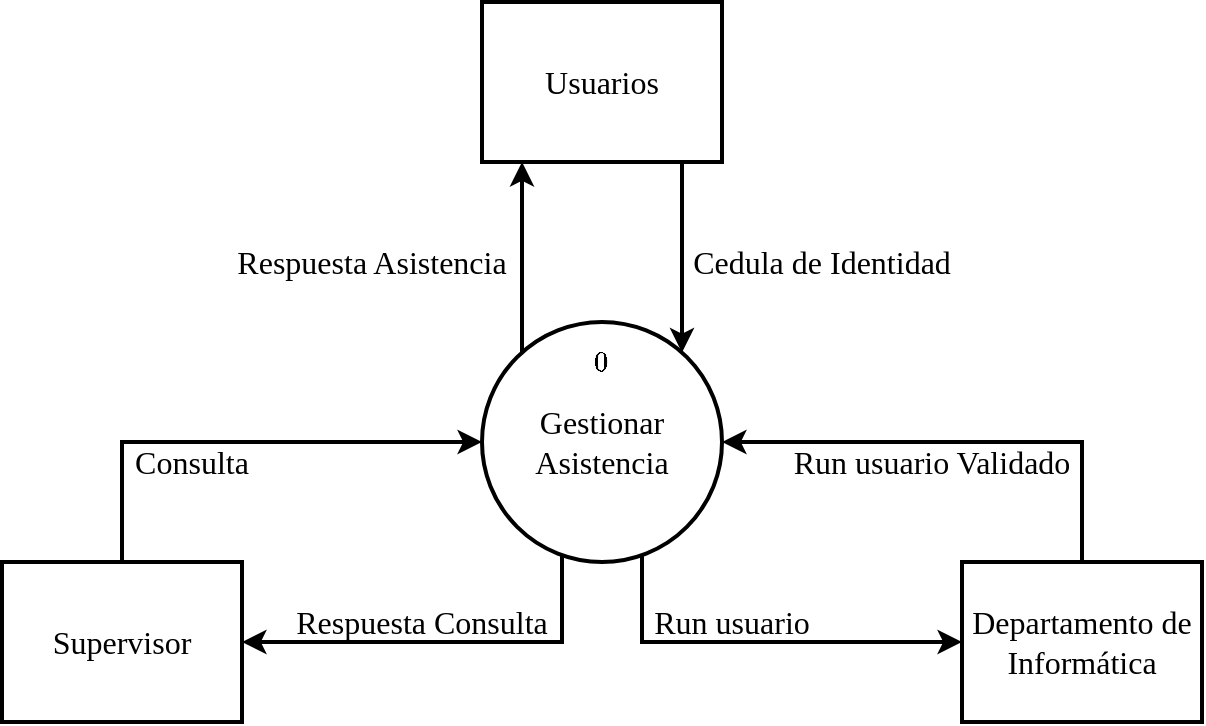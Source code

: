 <mxfile version="24.4.0" type="device" pages="3">
  <diagram name="Contexto" id="sIy8LKttKmx_GRyEmwag">
    <mxGraphModel dx="1674" dy="836" grid="1" gridSize="10" guides="1" tooltips="1" connect="1" arrows="1" fold="1" page="1" pageScale="1" pageWidth="827" pageHeight="1169" math="1" shadow="0">
      <root>
        <mxCell id="0" />
        <mxCell id="1" parent="0" />
        <mxCell id="AuoehURTlBA5fqsMoKeT-5" style="edgeStyle=orthogonalEdgeStyle;rounded=0;orthogonalLoop=1;jettySize=auto;html=1;strokeWidth=2;" parent="1" source="AuoehURTlBA5fqsMoKeT-1" target="AuoehURTlBA5fqsMoKeT-2" edge="1">
          <mxGeometry relative="1" as="geometry">
            <mxPoint x="200" y="160" as="sourcePoint" />
            <mxPoint x="420" y="240" as="targetPoint" />
            <Array as="points">
              <mxPoint x="460" y="210" />
              <mxPoint x="460" y="210" />
            </Array>
          </mxGeometry>
        </mxCell>
        <mxCell id="AuoehURTlBA5fqsMoKeT-1" value="&lt;font style=&quot;font-size: 16px;&quot; face=&quot;Times New Roman&quot;&gt;Usuarios&lt;/font&gt;" style="rounded=0;whiteSpace=wrap;html=1;strokeWidth=2;" parent="1" vertex="1">
          <mxGeometry x="360" y="80" width="120" height="80" as="geometry" />
        </mxCell>
        <mxCell id="AuoehURTlBA5fqsMoKeT-3" style="edgeStyle=orthogonalEdgeStyle;rounded=0;orthogonalLoop=1;jettySize=auto;html=1;strokeWidth=2;" parent="1" source="AuoehURTlBA5fqsMoKeT-2" target="AuoehURTlBA5fqsMoKeT-1" edge="1">
          <mxGeometry relative="1" as="geometry">
            <Array as="points">
              <mxPoint x="380" y="200" />
              <mxPoint x="380" y="200" />
            </Array>
          </mxGeometry>
        </mxCell>
        <mxCell id="AuoehURTlBA5fqsMoKeT-15" style="edgeStyle=orthogonalEdgeStyle;rounded=0;orthogonalLoop=1;jettySize=auto;html=1;strokeWidth=2;" parent="1" source="AuoehURTlBA5fqsMoKeT-2" target="AuoehURTlBA5fqsMoKeT-13" edge="1">
          <mxGeometry relative="1" as="geometry">
            <Array as="points">
              <mxPoint x="440" y="400" />
            </Array>
          </mxGeometry>
        </mxCell>
        <mxCell id="uoG6guh_V2M1LvuRzCiT-2" style="edgeStyle=orthogonalEdgeStyle;rounded=0;orthogonalLoop=1;jettySize=auto;html=1;strokeWidth=2;" parent="1" source="AuoehURTlBA5fqsMoKeT-2" target="uoG6guh_V2M1LvuRzCiT-1" edge="1">
          <mxGeometry relative="1" as="geometry">
            <Array as="points">
              <mxPoint x="400" y="400" />
            </Array>
          </mxGeometry>
        </mxCell>
        <mxCell id="AuoehURTlBA5fqsMoKeT-2" value="&lt;font face=&quot;Times New Roman&quot; style=&quot;font-size: 16px;&quot;&gt;Gestionar&lt;/font&gt;&lt;div style=&quot;font-size: 16px;&quot;&gt;&lt;font face=&quot;iAFrP_3CY-JSzo_7Da7k&quot; style=&quot;font-size: 16px;&quot;&gt;Asistencia&lt;/font&gt;&lt;/div&gt;" style="ellipse;whiteSpace=wrap;html=1;aspect=fixed;strokeWidth=2;" parent="1" vertex="1">
          <mxGeometry x="360" y="240" width="120" height="120" as="geometry" />
        </mxCell>
        <mxCell id="AuoehURTlBA5fqsMoKeT-4" value="&lt;font face=&quot;Times New Roman&quot; style=&quot;font-size: 16px;&quot;&gt;Cedula de Identidad&lt;/font&gt;" style="text;html=1;align=center;verticalAlign=middle;whiteSpace=wrap;rounded=0;" parent="1" vertex="1">
          <mxGeometry x="460" y="200" width="140" height="20" as="geometry" />
        </mxCell>
        <mxCell id="AuoehURTlBA5fqsMoKeT-6" value="&lt;font style=&quot;font-size: 16px;&quot; face=&quot;Times New Roman&quot;&gt;Respuesta Asistencia&lt;/font&gt;" style="text;html=1;align=center;verticalAlign=middle;whiteSpace=wrap;rounded=0;" parent="1" vertex="1">
          <mxGeometry x="230" y="200" width="150" height="20" as="geometry" />
        </mxCell>
        <mxCell id="AuoehURTlBA5fqsMoKeT-9" style="edgeStyle=orthogonalEdgeStyle;rounded=0;orthogonalLoop=1;jettySize=auto;html=1;strokeWidth=2;" parent="1" source="uoG6guh_V2M1LvuRzCiT-1" target="AuoehURTlBA5fqsMoKeT-2" edge="1">
          <mxGeometry relative="1" as="geometry">
            <mxPoint x="650" y="160.026" as="sourcePoint" />
            <mxPoint x="430" y="240" as="targetPoint" />
            <Array as="points">
              <mxPoint x="180" y="300" />
            </Array>
          </mxGeometry>
        </mxCell>
        <mxCell id="AuoehURTlBA5fqsMoKeT-11" value="&lt;font face=&quot;Times New Roman&quot; style=&quot;font-size: 16px;&quot;&gt;Consulta&lt;/font&gt;" style="text;html=1;align=center;verticalAlign=middle;whiteSpace=wrap;rounded=0;" parent="1" vertex="1">
          <mxGeometry x="180" y="300" width="70" height="20" as="geometry" />
        </mxCell>
        <mxCell id="AuoehURTlBA5fqsMoKeT-12" value="&lt;font face=&quot;Times New Roman&quot; style=&quot;font-size: 16px;&quot;&gt;Respuesta Consulta&lt;/font&gt;" style="text;html=1;align=center;verticalAlign=middle;whiteSpace=wrap;rounded=0;" parent="1" vertex="1">
          <mxGeometry x="260" y="380" width="140" height="20" as="geometry" />
        </mxCell>
        <mxCell id="AuoehURTlBA5fqsMoKeT-14" style="edgeStyle=orthogonalEdgeStyle;rounded=0;orthogonalLoop=1;jettySize=auto;html=1;strokeWidth=2;" parent="1" source="AuoehURTlBA5fqsMoKeT-13" target="AuoehURTlBA5fqsMoKeT-2" edge="1">
          <mxGeometry relative="1" as="geometry">
            <Array as="points">
              <mxPoint x="660" y="300" />
            </Array>
          </mxGeometry>
        </mxCell>
        <mxCell id="AuoehURTlBA5fqsMoKeT-13" value="&lt;font style=&quot;font-size: 16px;&quot; face=&quot;Times New Roman&quot;&gt;Departamento de Informática&lt;/font&gt;" style="rounded=0;whiteSpace=wrap;html=1;strokeWidth=2;" parent="1" vertex="1">
          <mxGeometry x="600" y="360" width="120" height="80" as="geometry" />
        </mxCell>
        <mxCell id="AuoehURTlBA5fqsMoKeT-16" value="&lt;font style=&quot;font-size: 16px;&quot; face=&quot;Times New Roman&quot;&gt;Run usuario&lt;/font&gt;" style="text;html=1;align=center;verticalAlign=middle;whiteSpace=wrap;rounded=0;" parent="1" vertex="1">
          <mxGeometry x="440" y="380" width="90" height="20" as="geometry" />
        </mxCell>
        <mxCell id="AuoehURTlBA5fqsMoKeT-17" value="&lt;font style=&quot;font-size: 16px;&quot; face=&quot;Times New Roman&quot;&gt;Run usuario Validado&lt;/font&gt;" style="text;html=1;align=center;verticalAlign=middle;whiteSpace=wrap;rounded=0;" parent="1" vertex="1">
          <mxGeometry x="510" y="300" width="150" height="20" as="geometry" />
        </mxCell>
        <mxCell id="j5npilKYf25pRAcBpy3z-2" value="$$0$$" style="text;html=1;align=center;verticalAlign=middle;whiteSpace=wrap;rounded=0;" parent="1" vertex="1">
          <mxGeometry x="400" y="240" width="40" height="40" as="geometry" />
        </mxCell>
        <mxCell id="uoG6guh_V2M1LvuRzCiT-1" value="&lt;font style=&quot;font-size: 16px;&quot; face=&quot;Times New Roman&quot;&gt;Supervisor&lt;/font&gt;" style="rounded=0;whiteSpace=wrap;html=1;strokeWidth=2;" parent="1" vertex="1">
          <mxGeometry x="120" y="360" width="120" height="80" as="geometry" />
        </mxCell>
      </root>
    </mxGraphModel>
  </diagram>
  <diagram name="Nivel Superior" id="zD2Wp5hnJBraDPh0-qUj">
    <mxGraphModel dx="2501" dy="836" grid="1" gridSize="10" guides="1" tooltips="1" connect="1" arrows="1" fold="1" page="1" pageScale="1" pageWidth="827" pageHeight="1169" math="1" shadow="0">
      <root>
        <mxCell id="dl26kzZSvr00Irmyzgve-0" />
        <mxCell id="dl26kzZSvr00Irmyzgve-1" parent="dl26kzZSvr00Irmyzgve-0" />
        <mxCell id="dl26kzZSvr00Irmyzgve-2" style="edgeStyle=orthogonalEdgeStyle;rounded=0;orthogonalLoop=1;jettySize=auto;html=1;strokeWidth=2;" parent="dl26kzZSvr00Irmyzgve-1" target="4_O2zRqgGgYrTFxgpnxs-1" edge="1">
          <mxGeometry relative="1" as="geometry">
            <mxPoint x="160" y="80" as="sourcePoint" />
            <mxPoint x="360" y="163.431" as="targetPoint" />
            <Array as="points">
              <mxPoint x="320" y="80" />
            </Array>
          </mxGeometry>
        </mxCell>
        <mxCell id="dl26kzZSvr00Irmyzgve-3" value="&lt;font style=&quot;font-size: 16px;&quot; face=&quot;Times New Roman&quot;&gt;Usuarios&lt;/font&gt;" style="rounded=0;whiteSpace=wrap;html=1;strokeWidth=2;" parent="dl26kzZSvr00Irmyzgve-1" vertex="1">
          <mxGeometry x="40" y="40" width="120" height="80" as="geometry" />
        </mxCell>
        <mxCell id="dl26kzZSvr00Irmyzgve-4" style="edgeStyle=orthogonalEdgeStyle;rounded=0;orthogonalLoop=1;jettySize=auto;html=1;strokeWidth=2;" parent="dl26kzZSvr00Irmyzgve-1" source="q9DtBW4Vgy0FzqUd6_S9-17" target="dl26kzZSvr00Irmyzgve-3" edge="1">
          <mxGeometry relative="1" as="geometry">
            <mxPoint x="280" y="810" as="sourcePoint" />
            <Array as="points">
              <mxPoint x="-220" y="80" />
            </Array>
          </mxGeometry>
        </mxCell>
        <mxCell id="dl26kzZSvr00Irmyzgve-5" style="edgeStyle=orthogonalEdgeStyle;rounded=0;orthogonalLoop=1;jettySize=auto;html=1;strokeWidth=2;" parent="dl26kzZSvr00Irmyzgve-1" source="q9DtBW4Vgy0FzqUd6_S9-26" target="dl26kzZSvr00Irmyzgve-11" edge="1">
          <mxGeometry relative="1" as="geometry">
            <mxPoint x="-270" y="820" as="sourcePoint" />
            <Array as="points">
              <mxPoint x="-40" y="750" />
              <mxPoint x="-40" y="750" />
            </Array>
          </mxGeometry>
        </mxCell>
        <mxCell id="dl26kzZSvr00Irmyzgve-8" value="&lt;font face=&quot;Times New Roman&quot; style=&quot;font-size: 16px;&quot;&gt;Cedula de Identidad&lt;/font&gt;" style="text;html=1;align=center;verticalAlign=middle;whiteSpace=wrap;rounded=0;" parent="dl26kzZSvr00Irmyzgve-1" vertex="1">
          <mxGeometry x="230" y="80" width="90" height="40" as="geometry" />
        </mxCell>
        <mxCell id="dl26kzZSvr00Irmyzgve-9" value="&lt;font style=&quot;font-size: 16px;&quot; face=&quot;Times New Roman&quot;&gt;Respuesta Asistencia&lt;/font&gt;" style="text;html=1;align=center;verticalAlign=middle;whiteSpace=wrap;rounded=0;" parent="dl26kzZSvr00Irmyzgve-1" vertex="1">
          <mxGeometry x="-220" y="80" width="150" height="20" as="geometry" />
        </mxCell>
        <mxCell id="4_O2zRqgGgYrTFxgpnxs-21" style="edgeStyle=orthogonalEdgeStyle;rounded=0;orthogonalLoop=1;jettySize=auto;html=1;strokeWidth=2;" parent="dl26kzZSvr00Irmyzgve-1" source="dl26kzZSvr00Irmyzgve-11" target="q9DtBW4Vgy0FzqUd6_S9-26" edge="1">
          <mxGeometry relative="1" as="geometry">
            <mxPoint x="-280" y="680" as="targetPoint" />
            <Array as="points">
              <mxPoint x="-80" y="820" />
              <mxPoint x="-80" y="820" />
            </Array>
          </mxGeometry>
        </mxCell>
        <mxCell id="dl26kzZSvr00Irmyzgve-11" value="&lt;font style=&quot;font-size: 16px;&quot; face=&quot;Times New Roman&quot;&gt;Supervisor&lt;/font&gt;" style="rounded=0;whiteSpace=wrap;html=1;strokeWidth=2;" parent="dl26kzZSvr00Irmyzgve-1" vertex="1">
          <mxGeometry x="-120" y="880" width="120" height="80" as="geometry" />
        </mxCell>
        <mxCell id="dl26kzZSvr00Irmyzgve-12" value="&lt;font face=&quot;Times New Roman&quot; style=&quot;font-size: 16px;&quot;&gt;Consulta&lt;/font&gt;" style="text;html=1;align=center;verticalAlign=middle;whiteSpace=wrap;rounded=0;" parent="dl26kzZSvr00Irmyzgve-1" vertex="1">
          <mxGeometry x="-150" y="780" width="70" height="20" as="geometry" />
        </mxCell>
        <mxCell id="dl26kzZSvr00Irmyzgve-13" value="&lt;font face=&quot;Times New Roman&quot; style=&quot;font-size: 16px;&quot;&gt;Respuesta Consulta&lt;/font&gt;" style="text;html=1;align=center;verticalAlign=middle;whiteSpace=wrap;rounded=0;" parent="dl26kzZSvr00Irmyzgve-1" vertex="1">
          <mxGeometry x="-40" y="780" width="140" height="20" as="geometry" />
        </mxCell>
        <mxCell id="dl26kzZSvr00Irmyzgve-17" value="&lt;font style=&quot;font-size: 16px;&quot; face=&quot;Times New Roman&quot;&gt;Run usuario Validado&lt;/font&gt;" style="text;html=1;align=center;verticalAlign=middle;whiteSpace=wrap;rounded=0;" parent="dl26kzZSvr00Irmyzgve-1" vertex="1">
          <mxGeometry x="340" y="790" width="160" height="20" as="geometry" />
        </mxCell>
        <mxCell id="4_O2zRqgGgYrTFxgpnxs-7" style="edgeStyle=orthogonalEdgeStyle;rounded=0;orthogonalLoop=1;jettySize=auto;html=1;strokeWidth=2;" parent="dl26kzZSvr00Irmyzgve-1" source="4_O2zRqgGgYrTFxgpnxs-1" target="4_O2zRqgGgYrTFxgpnxs-5" edge="1">
          <mxGeometry relative="1" as="geometry">
            <Array as="points">
              <mxPoint x="320" y="380" />
            </Array>
          </mxGeometry>
        </mxCell>
        <mxCell id="4_O2zRqgGgYrTFxgpnxs-1" value="&lt;font face=&quot;Times New Roman&quot;&gt;&lt;span style=&quot;font-size: 16px;&quot;&gt;Escanear QR Cedula&lt;/span&gt;&lt;/font&gt;" style="ellipse;whiteSpace=wrap;html=1;aspect=fixed;strokeWidth=2;" parent="dl26kzZSvr00Irmyzgve-1" vertex="1">
          <mxGeometry x="260" y="160" width="120" height="120" as="geometry" />
        </mxCell>
        <mxCell id="4_O2zRqgGgYrTFxgpnxs-2" value="$$1$$" style="text;html=1;align=center;verticalAlign=middle;whiteSpace=wrap;rounded=0;" parent="dl26kzZSvr00Irmyzgve-1" vertex="1">
          <mxGeometry x="300" y="160" width="40" height="40" as="geometry" />
        </mxCell>
        <mxCell id="4_O2zRqgGgYrTFxgpnxs-20" style="edgeStyle=orthogonalEdgeStyle;rounded=0;orthogonalLoop=1;jettySize=auto;html=1;strokeWidth=2;" parent="dl26kzZSvr00Irmyzgve-1" source="4_O2zRqgGgYrTFxgpnxs-5" target="4_O2zRqgGgYrTFxgpnxs-18" edge="1">
          <mxGeometry relative="1" as="geometry" />
        </mxCell>
        <mxCell id="4_O2zRqgGgYrTFxgpnxs-5" value="&lt;font face=&quot;Times New Roman&quot;&gt;&lt;span style=&quot;font-size: 16px;&quot;&gt;Obtener&lt;/span&gt;&lt;/font&gt;&lt;div&gt;&lt;font face=&quot;Times New Roman&quot;&gt;&lt;span style=&quot;font-size: 16px;&quot;&gt;RUN&lt;/span&gt;&lt;/font&gt;&lt;/div&gt;" style="ellipse;whiteSpace=wrap;html=1;aspect=fixed;strokeWidth=2;" parent="dl26kzZSvr00Irmyzgve-1" vertex="1">
          <mxGeometry x="260" y="400" width="120" height="120" as="geometry" />
        </mxCell>
        <mxCell id="4_O2zRqgGgYrTFxgpnxs-6" value="$$2$$" style="text;html=1;align=center;verticalAlign=middle;whiteSpace=wrap;rounded=0;" parent="dl26kzZSvr00Irmyzgve-1" vertex="1">
          <mxGeometry x="300" y="400" width="40" height="40" as="geometry" />
        </mxCell>
        <mxCell id="4_O2zRqgGgYrTFxgpnxs-8" value="&lt;font face=&quot;Times New Roman&quot;&gt;&lt;span style=&quot;font-size: 16px;&quot;&gt;URL&lt;/span&gt;&lt;/font&gt;" style="text;html=1;align=center;verticalAlign=middle;whiteSpace=wrap;rounded=0;" parent="dl26kzZSvr00Irmyzgve-1" vertex="1">
          <mxGeometry x="320" y="330" width="50" height="20" as="geometry" />
        </mxCell>
        <mxCell id="q9DtBW4Vgy0FzqUd6_S9-1" style="edgeStyle=orthogonalEdgeStyle;rounded=0;orthogonalLoop=1;jettySize=auto;html=1;strokeWidth=2;" parent="dl26kzZSvr00Irmyzgve-1" source="4_O2zRqgGgYrTFxgpnxs-18" target="q9DtBW4Vgy0FzqUd6_S9-0" edge="1">
          <mxGeometry relative="1" as="geometry">
            <mxPoint x="900" y="610" as="targetPoint" />
            <mxPoint x="1133.431" y="600" as="sourcePoint" />
            <Array as="points">
              <mxPoint x="300" y="800" />
              <mxPoint x="300" y="800" />
            </Array>
          </mxGeometry>
        </mxCell>
        <mxCell id="q9DtBW4Vgy0FzqUd6_S9-25" style="edgeStyle=orthogonalEdgeStyle;rounded=0;orthogonalLoop=1;jettySize=auto;html=1;strokeWidth=2;" parent="dl26kzZSvr00Irmyzgve-1" source="4_O2zRqgGgYrTFxgpnxs-18" target="q9DtBW4Vgy0FzqUd6_S9-4" edge="1">
          <mxGeometry relative="1" as="geometry">
            <Array as="points">
              <mxPoint x="140" y="660" />
            </Array>
          </mxGeometry>
        </mxCell>
        <mxCell id="4_O2zRqgGgYrTFxgpnxs-18" value="&lt;font face=&quot;Times New Roman&quot;&gt;&lt;span style=&quot;font-size: 16px;&quot;&gt;Solicitar Credenciales Via API UBB&lt;/span&gt;&lt;/font&gt;" style="ellipse;whiteSpace=wrap;html=1;aspect=fixed;strokeWidth=2;" parent="dl26kzZSvr00Irmyzgve-1" vertex="1">
          <mxGeometry x="260" y="600" width="120" height="120" as="geometry" />
        </mxCell>
        <mxCell id="4_O2zRqgGgYrTFxgpnxs-19" value="$$3$$" style="text;html=1;align=center;verticalAlign=middle;whiteSpace=wrap;rounded=0;" parent="dl26kzZSvr00Irmyzgve-1" vertex="1">
          <mxGeometry x="300" y="600" width="40" height="40" as="geometry" />
        </mxCell>
        <mxCell id="4_O2zRqgGgYrTFxgpnxs-22" value="&lt;font face=&quot;Times New Roman&quot;&gt;&lt;span style=&quot;font-size: 16px;&quot;&gt;Run obtenido&lt;/span&gt;&lt;/font&gt;" style="text;html=1;align=center;verticalAlign=middle;whiteSpace=wrap;rounded=0;" parent="dl26kzZSvr00Irmyzgve-1" vertex="1">
          <mxGeometry x="320" y="545" width="100" height="20" as="geometry" />
        </mxCell>
        <mxCell id="q9DtBW4Vgy0FzqUd6_S9-3" style="edgeStyle=orthogonalEdgeStyle;rounded=0;orthogonalLoop=1;jettySize=auto;html=1;strokeWidth=2;" parent="dl26kzZSvr00Irmyzgve-1" source="q9DtBW4Vgy0FzqUd6_S9-0" target="4_O2zRqgGgYrTFxgpnxs-18" edge="1">
          <mxGeometry relative="1" as="geometry">
            <mxPoint x="1133.431" y="640" as="targetPoint" />
            <Array as="points">
              <mxPoint x="340" y="800" />
              <mxPoint x="340" y="800" />
            </Array>
          </mxGeometry>
        </mxCell>
        <mxCell id="q9DtBW4Vgy0FzqUd6_S9-0" value="&lt;font style=&quot;font-size: 16px;&quot; face=&quot;Times New Roman&quot;&gt;Departamento de Informática&lt;/font&gt;" style="rounded=0;whiteSpace=wrap;html=1;strokeWidth=2;" parent="dl26kzZSvr00Irmyzgve-1" vertex="1">
          <mxGeometry x="260" y="880" width="120" height="80" as="geometry" />
        </mxCell>
        <mxCell id="q9DtBW4Vgy0FzqUd6_S9-2" value="&lt;font face=&quot;Times New Roman&quot;&gt;&lt;span style=&quot;font-size: 16px;&quot;&gt;Run usuario&lt;/span&gt;&lt;/font&gt;" style="text;html=1;align=center;verticalAlign=middle;whiteSpace=wrap;rounded=0;" parent="dl26kzZSvr00Irmyzgve-1" vertex="1">
          <mxGeometry x="200" y="790" width="100" height="20" as="geometry" />
        </mxCell>
        <mxCell id="q9DtBW4Vgy0FzqUd6_S9-11" style="edgeStyle=orthogonalEdgeStyle;rounded=0;orthogonalLoop=1;jettySize=auto;html=1;endArrow=none;endFill=0;startArrow=classic;startFill=1;endSize=7;strokeWidth=2;" parent="dl26kzZSvr00Irmyzgve-1" source="q9DtBW4Vgy0FzqUd6_S9-4" target="q9DtBW4Vgy0FzqUd6_S9-9" edge="1">
          <mxGeometry relative="1" as="geometry">
            <mxPoint x="100" y="390" as="targetPoint" />
            <Array as="points">
              <mxPoint x="100" y="420" />
            </Array>
          </mxGeometry>
        </mxCell>
        <mxCell id="q9DtBW4Vgy0FzqUd6_S9-19" style="edgeStyle=orthogonalEdgeStyle;rounded=0;orthogonalLoop=1;jettySize=auto;html=1;strokeWidth=2;" parent="dl26kzZSvr00Irmyzgve-1" source="q9DtBW4Vgy0FzqUd6_S9-4" target="q9DtBW4Vgy0FzqUd6_S9-17" edge="1">
          <mxGeometry relative="1" as="geometry" />
        </mxCell>
        <mxCell id="q9DtBW4Vgy0FzqUd6_S9-4" value="&lt;font face=&quot;Times New Roman&quot;&gt;&lt;span style=&quot;font-size: 16px;&quot;&gt;Validar Asistencia&lt;/span&gt;&lt;/font&gt;" style="ellipse;whiteSpace=wrap;html=1;aspect=fixed;strokeWidth=2;" parent="dl26kzZSvr00Irmyzgve-1" vertex="1">
          <mxGeometry x="60" y="160" width="120" height="120" as="geometry" />
        </mxCell>
        <mxCell id="q9DtBW4Vgy0FzqUd6_S9-5" value="$$4$$" style="text;html=1;align=center;verticalAlign=middle;whiteSpace=wrap;rounded=0;" parent="dl26kzZSvr00Irmyzgve-1" vertex="1">
          <mxGeometry x="100" y="160" width="40" height="40" as="geometry" />
        </mxCell>
        <mxCell id="q9DtBW4Vgy0FzqUd6_S9-8" value="&lt;font face=&quot;Times New Roman&quot;&gt;&lt;span style=&quot;font-size: 16px;&quot;&gt;Credenciales validadas&lt;/span&gt;&lt;/font&gt;" style="text;html=1;align=center;verticalAlign=middle;whiteSpace=wrap;rounded=0;" parent="dl26kzZSvr00Irmyzgve-1" vertex="1">
          <mxGeometry x="140" y="620" width="100" height="40" as="geometry" />
        </mxCell>
        <mxCell id="q9DtBW4Vgy0FzqUd6_S9-29" style="edgeStyle=orthogonalEdgeStyle;rounded=0;orthogonalLoop=1;jettySize=auto;html=1;strokeWidth=2;" parent="dl26kzZSvr00Irmyzgve-1" source="q9DtBW4Vgy0FzqUd6_S9-9" target="q9DtBW4Vgy0FzqUd6_S9-26" edge="1">
          <mxGeometry relative="1" as="geometry">
            <Array as="points">
              <mxPoint x="-60" y="510" />
              <mxPoint x="-60" y="510" />
            </Array>
          </mxGeometry>
        </mxCell>
        <mxCell id="q9DtBW4Vgy0FzqUd6_S9-9" value="Asistencias" style="rounded=0;whiteSpace=wrap;html=1;strokeWidth=2;" parent="dl26kzZSvr00Irmyzgve-1" vertex="1">
          <mxGeometry x="-100" y="400" width="120" height="40" as="geometry" />
        </mxCell>
        <mxCell id="q9DtBW4Vgy0FzqUd6_S9-10" value="" style="rounded=0;whiteSpace=wrap;html=1;strokeWidth=2;" parent="dl26kzZSvr00Irmyzgve-1" vertex="1">
          <mxGeometry x="-140" y="400" width="40" height="40" as="geometry" />
        </mxCell>
        <mxCell id="q9DtBW4Vgy0FzqUd6_S9-12" value="&lt;font face=&quot;Times New Roman&quot;&gt;&lt;span style=&quot;font-size: 16px;&quot;&gt;Asistencia_Anterior&lt;/span&gt;&lt;/font&gt;" style="text;html=1;align=center;verticalAlign=middle;whiteSpace=wrap;rounded=0;" parent="dl26kzZSvr00Irmyzgve-1" vertex="1">
          <mxGeometry x="-40" y="330" width="140" height="20" as="geometry" />
        </mxCell>
        <mxCell id="q9DtBW4Vgy0FzqUd6_S9-20" style="edgeStyle=orthogonalEdgeStyle;rounded=0;orthogonalLoop=1;jettySize=auto;html=1;entryX=0;entryY=0.5;entryDx=0;entryDy=0;strokeWidth=2;" parent="dl26kzZSvr00Irmyzgve-1" source="q9DtBW4Vgy0FzqUd6_S9-17" target="q9DtBW4Vgy0FzqUd6_S9-10" edge="1">
          <mxGeometry relative="1" as="geometry">
            <Array as="points">
              <mxPoint x="-220" y="420" />
            </Array>
          </mxGeometry>
        </mxCell>
        <mxCell id="q9DtBW4Vgy0FzqUd6_S9-17" value="&lt;font face=&quot;Times New Roman&quot;&gt;&lt;span style=&quot;font-size: 16px;&quot;&gt;Registrar asistencia&lt;/span&gt;&lt;/font&gt;" style="ellipse;whiteSpace=wrap;html=1;aspect=fixed;strokeWidth=2;" parent="dl26kzZSvr00Irmyzgve-1" vertex="1">
          <mxGeometry x="-280" y="160" width="120" height="120" as="geometry" />
        </mxCell>
        <mxCell id="q9DtBW4Vgy0FzqUd6_S9-18" value="$$5$$" style="text;html=1;align=center;verticalAlign=middle;whiteSpace=wrap;rounded=0;" parent="dl26kzZSvr00Irmyzgve-1" vertex="1">
          <mxGeometry x="-240" y="160" width="40" height="40" as="geometry" />
        </mxCell>
        <mxCell id="q9DtBW4Vgy0FzqUd6_S9-21" value="&lt;font face=&quot;Times New Roman&quot;&gt;&lt;span style=&quot;font-size: 16px;&quot;&gt;Asistencia Validada&lt;/span&gt;&lt;/font&gt;" style="text;html=1;align=center;verticalAlign=middle;whiteSpace=wrap;rounded=0;" parent="dl26kzZSvr00Irmyzgve-1" vertex="1">
          <mxGeometry x="-120" y="200" width="140" height="20" as="geometry" />
        </mxCell>
        <mxCell id="q9DtBW4Vgy0FzqUd6_S9-22" value="&lt;font face=&quot;Times New Roman&quot;&gt;&lt;span style=&quot;font-size: 16px;&quot;&gt;Asistencia&lt;/span&gt;&lt;/font&gt;" style="text;html=1;align=center;verticalAlign=middle;whiteSpace=wrap;rounded=0;" parent="dl26kzZSvr00Irmyzgve-1" vertex="1">
          <mxGeometry x="-220" y="330" width="80" height="20" as="geometry" />
        </mxCell>
        <mxCell id="q9DtBW4Vgy0FzqUd6_S9-26" value="&lt;font face=&quot;Times New Roman&quot;&gt;&lt;span style=&quot;font-size: 16px;&quot;&gt;Gestionar Consulta&lt;/span&gt;&lt;/font&gt;" style="ellipse;whiteSpace=wrap;html=1;aspect=fixed;strokeWidth=2;" parent="dl26kzZSvr00Irmyzgve-1" vertex="1">
          <mxGeometry x="-120" y="570" width="120" height="120" as="geometry" />
        </mxCell>
        <mxCell id="q9DtBW4Vgy0FzqUd6_S9-27" value="$$6$$" style="text;html=1;align=center;verticalAlign=middle;whiteSpace=wrap;rounded=0;" parent="dl26kzZSvr00Irmyzgve-1" vertex="1">
          <mxGeometry x="-80" y="570" width="40" height="40" as="geometry" />
        </mxCell>
        <mxCell id="q9DtBW4Vgy0FzqUd6_S9-30" value="&lt;font face=&quot;Times New Roman&quot;&gt;&lt;span style=&quot;font-size: 16px;&quot;&gt;Datos_Asistencia&lt;/span&gt;&lt;/font&gt;" style="text;html=1;align=center;verticalAlign=middle;whiteSpace=wrap;rounded=0;" parent="dl26kzZSvr00Irmyzgve-1" vertex="1">
          <mxGeometry x="-60" y="490" width="120" height="20" as="geometry" />
        </mxCell>
      </root>
    </mxGraphModel>
  </diagram>
  <diagram id="g_MWxfCVbip7ghj7VL3l" name="Procedo Administrativo">
    <mxGraphModel dx="5271" dy="2562" grid="1" gridSize="10" guides="1" tooltips="1" connect="1" arrows="1" fold="1" page="1" pageScale="1" pageWidth="827" pageHeight="1169" math="1" shadow="0">
      <root>
        <mxCell id="0" />
        <mxCell id="1" parent="0" />
        <mxCell id="S6ReUexwJP0iFPHUHtu_-1" value="&lt;font style=&quot;font-size: 20px;&quot; face=&quot;Times New Roman&quot;&gt;Registro Asistencia Usuario&lt;/font&gt;" style="swimlane;html=1;childLayout=stackLayout;resizeParent=1;resizeParentMax=0;startSize=50;whiteSpace=wrap;strokeWidth=2;" parent="1" vertex="1">
          <mxGeometry x="-2400" y="-1080" width="1320" height="1170" as="geometry" />
        </mxCell>
        <mxCell id="S6ReUexwJP0iFPHUHtu_-2" value="&lt;font style=&quot;font-size: 20px;&quot; face=&quot;Times New Roman&quot;&gt;Usuario&lt;/font&gt;" style="swimlane;startSize=30;whiteSpace=wrap;html=1;strokeWidth=2;" parent="S6ReUexwJP0iFPHUHtu_-1" vertex="1">
          <mxGeometry y="50" width="200" height="1120" as="geometry" />
        </mxCell>
        <mxCell id="S6ReUexwJP0iFPHUHtu_-3" value="&lt;font style=&quot;font-size: 20px;&quot; face=&quot;Times New Roman&quot;&gt;INICIO&lt;/font&gt;" style="strokeWidth=2;html=1;shape=mxgraph.flowchart.terminator;whiteSpace=wrap;" parent="S6ReUexwJP0iFPHUHtu_-2" vertex="1">
          <mxGeometry x="52.25" y="50" width="95" height="40" as="geometry" />
        </mxCell>
        <mxCell id="S6ReUexwJP0iFPHUHtu_-4" value="&lt;font face=&quot;Times New Roman&quot; style=&quot;font-size: 20px;&quot;&gt;1.- Escaneo QR Cédula Identidad&lt;/font&gt;" style="points=[[0.25,0,0],[0.5,0,0],[0.75,0,0],[1,0.25,0],[1,0.5,0],[1,0.75,0],[0.75,1,0],[0.5,1,0],[0.25,1,0],[0,0.75,0],[0,0.5,0],[0,0.25,0]];shape=mxgraph.bpmn.task;whiteSpace=wrap;rectStyle=rounded;size=10;html=1;container=1;expand=0;collapsible=0;taskMarker=abstract;fontStyle=0;strokeWidth=2;" parent="S6ReUexwJP0iFPHUHtu_-2" vertex="1">
          <mxGeometry x="19.75" y="150" width="160.5" height="80" as="geometry" />
        </mxCell>
        <mxCell id="S6ReUexwJP0iFPHUHtu_-5" style="edgeStyle=orthogonalEdgeStyle;rounded=0;orthogonalLoop=1;jettySize=auto;html=1;entryX=0.5;entryY=0;entryDx=0;entryDy=0;entryPerimeter=0;endArrow=classic;endFill=1;strokeWidth=2;" parent="S6ReUexwJP0iFPHUHtu_-2" source="S6ReUexwJP0iFPHUHtu_-3" target="S6ReUexwJP0iFPHUHtu_-4" edge="1">
          <mxGeometry relative="1" as="geometry" />
        </mxCell>
        <mxCell id="S6ReUexwJP0iFPHUHtu_-6" value="&lt;font face=&quot;Times New Roman&quot; style=&quot;font-size: 20px;&quot;&gt;Sistema&lt;/font&gt;" style="swimlane;html=1;startSize=30;strokeWidth=2;" parent="S6ReUexwJP0iFPHUHtu_-1" vertex="1">
          <mxGeometry x="200" y="50" width="280" height="1120" as="geometry" />
        </mxCell>
        <mxCell id="S6ReUexwJP0iFPHUHtu_-7" value="&lt;font face=&quot;Times New Roman&quot; style=&quot;font-size: 20px;&quot;&gt;2.- Recepción credenciales Usuario&lt;/font&gt;" style="points=[[0.25,0,0],[0.5,0,0],[0.75,0,0],[1,0.25,0],[1,0.5,0],[1,0.75,0],[0.75,1,0],[0.5,1,0],[0.25,1,0],[0,0.75,0],[0,0.5,0],[0,0.25,0]];shape=mxgraph.bpmn.task;whiteSpace=wrap;rectStyle=rounded;size=10;html=1;container=1;expand=0;collapsible=0;taskMarker=abstract;strokeWidth=2;" parent="S6ReUexwJP0iFPHUHtu_-6" vertex="1">
          <mxGeometry x="40" y="150" width="200" height="80" as="geometry" />
        </mxCell>
        <mxCell id="S6ReUexwJP0iFPHUHtu_-8" value="&lt;font face=&quot;Times New Roman&quot; style=&quot;font-size: 20px;&quot;&gt;3.- Extracción RUN Usuario&lt;/font&gt;" style="points=[[0.25,0,0],[0.5,0,0],[0.75,0,0],[1,0.25,0],[1,0.5,0],[1,0.75,0],[0.75,1,0],[0.5,1,0],[0.25,1,0],[0,0.75,0],[0,0.5,0],[0,0.25,0]];shape=mxgraph.bpmn.task;whiteSpace=wrap;rectStyle=rounded;size=10;html=1;container=1;expand=0;collapsible=0;taskMarker=abstract;strokeWidth=2;" parent="S6ReUexwJP0iFPHUHtu_-6" vertex="1">
          <mxGeometry x="40" y="310" width="200" height="80" as="geometry" />
        </mxCell>
        <mxCell id="S6ReUexwJP0iFPHUHtu_-9" style="edgeStyle=orthogonalEdgeStyle;rounded=0;orthogonalLoop=1;jettySize=auto;html=1;entryX=0.5;entryY=0;entryDx=0;entryDy=0;entryPerimeter=0;endArrow=classic;endFill=1;strokeWidth=2;" parent="S6ReUexwJP0iFPHUHtu_-6" source="S6ReUexwJP0iFPHUHtu_-7" target="S6ReUexwJP0iFPHUHtu_-8" edge="1">
          <mxGeometry relative="1" as="geometry" />
        </mxCell>
        <mxCell id="S6ReUexwJP0iFPHUHtu_-10" value="" style="strokeWidth=2;html=1;shape=mxgraph.flowchart.extract_or_measurement;whiteSpace=wrap;" parent="S6ReUexwJP0iFPHUHtu_-6" vertex="1">
          <mxGeometry x="190" y="240" width="30" height="30" as="geometry" />
        </mxCell>
        <mxCell id="S6ReUexwJP0iFPHUHtu_-11" style="edgeStyle=orthogonalEdgeStyle;rounded=0;orthogonalLoop=1;jettySize=auto;html=1;entryX=0.828;entryY=-0.001;entryDx=0;entryDy=0;entryPerimeter=0;strokeWidth=2;" parent="S6ReUexwJP0iFPHUHtu_-6" source="S6ReUexwJP0iFPHUHtu_-10" target="S6ReUexwJP0iFPHUHtu_-8" edge="1">
          <mxGeometry relative="1" as="geometry" />
        </mxCell>
        <mxCell id="S6ReUexwJP0iFPHUHtu_-12" value="&lt;font face=&quot;Times New Roman&quot; style=&quot;font-size: 20px;&quot;&gt;6.- Registro Asistencia&lt;/font&gt;" style="points=[[0.25,0,0],[0.5,0,0],[0.75,0,0],[1,0.25,0],[1,0.5,0],[1,0.75,0],[0.75,1,0],[0.5,1,0],[0.25,1,0],[0,0.75,0],[0,0.5,0],[0,0.25,0]];shape=mxgraph.bpmn.task;whiteSpace=wrap;rectStyle=rounded;size=10;html=1;container=1;expand=0;collapsible=0;taskMarker=abstract;strokeWidth=2;" parent="S6ReUexwJP0iFPHUHtu_-6" vertex="1">
          <mxGeometry x="40" y="470" width="200" height="80" as="geometry" />
        </mxCell>
        <mxCell id="S6ReUexwJP0iFPHUHtu_-13" value="&lt;font face=&quot;Times New Roman&quot; style=&quot;font-size: 20px;&quot;&gt;Ingreso Anterior&lt;/font&gt;" style="rhombus;whiteSpace=wrap;html=1;strokeWidth=2;" parent="S6ReUexwJP0iFPHUHtu_-6" vertex="1">
          <mxGeometry x="80" y="590" width="120" height="122" as="geometry" />
        </mxCell>
        <mxCell id="S6ReUexwJP0iFPHUHtu_-14" value="&lt;font style=&quot;font-size: 20px;&quot; face=&quot;Times New Roman&quot;&gt;7.- Ingreso Entrada&lt;/font&gt;" style="points=[[0.25,0,0],[0.5,0,0],[0.75,0,0],[1,0.25,0],[1,0.5,0],[1,0.75,0],[0.75,1,0],[0.5,1,0],[0.25,1,0],[0,0.75,0],[0,0.5,0],[0,0.25,0]];shape=mxgraph.bpmn.task;whiteSpace=wrap;rectStyle=rounded;size=10;html=1;container=1;expand=0;collapsible=0;taskMarker=abstract;strokeWidth=2;" parent="S6ReUexwJP0iFPHUHtu_-6" vertex="1">
          <mxGeometry x="150" y="768" width="120" height="80" as="geometry" />
        </mxCell>
        <mxCell id="S6ReUexwJP0iFPHUHtu_-15" style="edgeStyle=orthogonalEdgeStyle;rounded=0;orthogonalLoop=1;jettySize=auto;html=1;endArrow=classic;endFill=1;strokeWidth=2;" parent="S6ReUexwJP0iFPHUHtu_-6" source="S6ReUexwJP0iFPHUHtu_-13" target="S6ReUexwJP0iFPHUHtu_-14" edge="1">
          <mxGeometry relative="1" as="geometry">
            <Array as="points">
              <mxPoint x="220" y="650" />
            </Array>
          </mxGeometry>
        </mxCell>
        <mxCell id="S6ReUexwJP0iFPHUHtu_-17" value="&lt;font style=&quot;font-size: 20px;&quot; face=&quot;Times New Roman&quot;&gt;NO&lt;/font&gt;" style="text;html=1;align=center;verticalAlign=middle;resizable=0;points=[];autosize=1;strokeColor=none;fillColor=none;strokeWidth=2;" parent="S6ReUexwJP0iFPHUHtu_-6" vertex="1">
          <mxGeometry x="200" y="610" width="50" height="40" as="geometry" />
        </mxCell>
        <mxCell id="S6ReUexwJP0iFPHUHtu_-18" style="edgeStyle=orthogonalEdgeStyle;rounded=0;orthogonalLoop=1;jettySize=auto;html=1;endArrow=classic;endFill=1;strokeWidth=2;" parent="S6ReUexwJP0iFPHUHtu_-6" source="S6ReUexwJP0iFPHUHtu_-14" target="S6ReUexwJP0iFPHUHtu_-16" edge="1">
          <mxGeometry relative="1" as="geometry">
            <Array as="points">
              <mxPoint x="220" y="910" />
              <mxPoint x="150" y="910" />
            </Array>
          </mxGeometry>
        </mxCell>
        <mxCell id="S6ReUexwJP0iFPHUHtu_-19" style="edgeStyle=orthogonalEdgeStyle;rounded=0;orthogonalLoop=1;jettySize=auto;html=1;entryX=0.5;entryY=1;entryDx=0;entryDy=0;entryPerimeter=0;endArrow=none;endFill=0;strokeWidth=2;startArrow=classic;startFill=1;" parent="S6ReUexwJP0iFPHUHtu_-6" source="S6ReUexwJP0iFPHUHtu_-13" target="S6ReUexwJP0iFPHUHtu_-12" edge="1">
          <mxGeometry relative="1" as="geometry" />
        </mxCell>
        <mxCell id="S6ReUexwJP0iFPHUHtu_-20" style="edgeStyle=orthogonalEdgeStyle;rounded=0;orthogonalLoop=1;jettySize=auto;html=1;endArrow=none;endFill=0;strokeWidth=2;startArrow=classic;startFill=1;" parent="S6ReUexwJP0iFPHUHtu_-6" source="S6ReUexwJP0iFPHUHtu_-21" target="S6ReUexwJP0iFPHUHtu_-13" edge="1">
          <mxGeometry relative="1" as="geometry">
            <Array as="points">
              <mxPoint x="60" y="651" />
            </Array>
          </mxGeometry>
        </mxCell>
        <mxCell id="S6ReUexwJP0iFPHUHtu_-21" value="&lt;font style=&quot;font-size: 20px;&quot; face=&quot;Times New Roman&quot;&gt;8.- Ingreso Salida&lt;/font&gt;" style="points=[[0.25,0,0],[0.5,0,0],[0.75,0,0],[1,0.25,0],[1,0.5,0],[1,0.75,0],[0.75,1,0],[0.5,1,0],[0.25,1,0],[0,0.75,0],[0,0.5,0],[0,0.25,0]];shape=mxgraph.bpmn.task;whiteSpace=wrap;rectStyle=rounded;size=10;html=1;container=1;expand=0;collapsible=0;taskMarker=abstract;strokeWidth=2;" parent="S6ReUexwJP0iFPHUHtu_-6" vertex="1">
          <mxGeometry x="10" y="768" width="120" height="80" as="geometry" />
        </mxCell>
        <mxCell id="S6ReUexwJP0iFPHUHtu_-22" value="&lt;font style=&quot;font-size: 20px;&quot; face=&quot;Times New Roman&quot;&gt;SI&lt;/font&gt;" style="text;html=1;align=center;verticalAlign=middle;resizable=0;points=[];autosize=1;strokeColor=none;fillColor=none;strokeWidth=2;" parent="S6ReUexwJP0iFPHUHtu_-6" vertex="1">
          <mxGeometry x="40" y="610" width="40" height="40" as="geometry" />
        </mxCell>
        <mxCell id="S6ReUexwJP0iFPHUHtu_-23" value="&lt;font style=&quot;font-size: 20px;&quot; face=&quot;Times New Roman&quot;&gt;FIN&lt;/font&gt;" style="strokeWidth=2;html=1;shape=mxgraph.flowchart.terminator;whiteSpace=wrap;" parent="S6ReUexwJP0iFPHUHtu_-6" vertex="1">
          <mxGeometry x="127.5" y="1040" width="95" height="40" as="geometry" />
        </mxCell>
        <mxCell id="S6ReUexwJP0iFPHUHtu_-24" style="edgeStyle=orthogonalEdgeStyle;rounded=0;orthogonalLoop=1;jettySize=auto;html=1;endArrow=none;endFill=0;strokeWidth=2;exitX=0.538;exitY=-0.028;exitDx=0;exitDy=0;exitPerimeter=0;startArrow=classic;startFill=1;" parent="S6ReUexwJP0iFPHUHtu_-6" source="S6ReUexwJP0iFPHUHtu_-23" edge="1">
          <mxGeometry relative="1" as="geometry">
            <mxPoint x="180" y="1010" as="sourcePoint" />
            <mxPoint x="135" y="970" as="targetPoint" />
            <Array as="points">
              <mxPoint x="179" y="1005" />
              <mxPoint x="140" y="1005" />
              <mxPoint x="140" y="970" />
            </Array>
          </mxGeometry>
        </mxCell>
        <mxCell id="S6ReUexwJP0iFPHUHtu_-25" style="edgeStyle=orthogonalEdgeStyle;rounded=0;orthogonalLoop=1;jettySize=auto;html=1;endArrow=classic;endFill=1;strokeWidth=2;" parent="S6ReUexwJP0iFPHUHtu_-6" target="S6ReUexwJP0iFPHUHtu_-16" edge="1">
          <mxGeometry relative="1" as="geometry">
            <mxPoint x="160" y="950.0" as="targetPoint" />
            <mxPoint x="103.014" y="848.0" as="sourcePoint" />
            <Array as="points">
              <mxPoint x="60" y="848" />
              <mxPoint x="60" y="910" />
              <mxPoint x="130" y="910" />
            </Array>
          </mxGeometry>
        </mxCell>
        <mxCell id="S6ReUexwJP0iFPHUHtu_-26" value="" style="strokeWidth=2;html=1;shape=mxgraph.flowchart.merge_or_storage;whiteSpace=wrap;" parent="S6ReUexwJP0iFPHUHtu_-6" vertex="1">
          <mxGeometry x="10" y="1000" width="55" height="30" as="geometry" />
        </mxCell>
        <mxCell id="S6ReUexwJP0iFPHUHtu_-27" style="edgeStyle=orthogonalEdgeStyle;rounded=0;orthogonalLoop=1;jettySize=auto;html=1;entryX=0.5;entryY=0;entryDx=0;entryDy=0;entryPerimeter=0;strokeWidth=2;" parent="S6ReUexwJP0iFPHUHtu_-6" source="S6ReUexwJP0iFPHUHtu_-16" target="S6ReUexwJP0iFPHUHtu_-26" edge="1">
          <mxGeometry relative="1" as="geometry">
            <mxPoint x="80" y="990" as="targetPoint" />
          </mxGeometry>
        </mxCell>
        <mxCell id="S6ReUexwJP0iFPHUHtu_-16" value="" style="strokeWidth=2;html=1;shape=mxgraph.flowchart.document2;whiteSpace=wrap;size=0.25;" parent="S6ReUexwJP0iFPHUHtu_-6" vertex="1">
          <mxGeometry x="100" y="950" width="80" height="50" as="geometry" />
        </mxCell>
        <mxCell id="S6ReUexwJP0iFPHUHtu_-28" value="&lt;font face=&quot;Times New Roman&quot; style=&quot;font-size: 20px;&quot;&gt;Departamento de Informatica&lt;/font&gt;" style="swimlane;html=1;startSize=30;strokeWidth=2;" parent="S6ReUexwJP0iFPHUHtu_-1" vertex="1">
          <mxGeometry x="480" y="50" width="280" height="1120" as="geometry" />
        </mxCell>
        <mxCell id="S6ReUexwJP0iFPHUHtu_-29" style="edgeStyle=orthogonalEdgeStyle;rounded=0;orthogonalLoop=1;jettySize=auto;html=1;entryX=0.5;entryY=0;entryDx=0;entryDy=0;entryPerimeter=0;endArrow=classic;endFill=1;strokeWidth=2;" parent="S6ReUexwJP0iFPHUHtu_-28" source="S6ReUexwJP0iFPHUHtu_-30" target="S6ReUexwJP0iFPHUHtu_-31" edge="1">
          <mxGeometry relative="1" as="geometry">
            <mxPoint x="110" y="490" as="targetPoint" />
          </mxGeometry>
        </mxCell>
        <mxCell id="S6ReUexwJP0iFPHUHtu_-30" value="&lt;font face=&quot;Times New Roman&quot; style=&quot;font-size: 20px;&quot;&gt;4.- Verificación Vigencia&lt;/font&gt;" style="points=[[0.25,0,0],[0.5,0,0],[0.75,0,0],[1,0.25,0],[1,0.5,0],[1,0.75,0],[0.75,1,0],[0.5,1,0],[0.25,1,0],[0,0.75,0],[0,0.5,0],[0,0.25,0]];shape=mxgraph.bpmn.task;whiteSpace=wrap;rectStyle=rounded;size=10;html=1;container=1;expand=0;collapsible=0;taskMarker=abstract;strokeWidth=2;" parent="S6ReUexwJP0iFPHUHtu_-28" vertex="1">
          <mxGeometry x="60" y="310" width="160" height="80" as="geometry" />
        </mxCell>
        <mxCell id="S6ReUexwJP0iFPHUHtu_-31" value="&lt;font face=&quot;Times New Roman&quot; style=&quot;font-size: 20px;&quot;&gt;5.- Respuesta Verificación Vigencia&lt;/font&gt;" style="points=[[0.25,0,0],[0.5,0,0],[0.75,0,0],[1,0.25,0],[1,0.5,0],[1,0.75,0],[0.75,1,0],[0.5,1,0],[0.25,1,0],[0,0.75,0],[0,0.5,0],[0,0.25,0]];shape=mxgraph.bpmn.task;whiteSpace=wrap;rectStyle=rounded;size=10;html=1;container=1;expand=0;collapsible=0;taskMarker=abstract;strokeWidth=2;" parent="S6ReUexwJP0iFPHUHtu_-28" vertex="1">
          <mxGeometry x="60" y="470" width="160" height="80" as="geometry" />
        </mxCell>
        <mxCell id="S6ReUexwJP0iFPHUHtu_-32" style="edgeStyle=orthogonalEdgeStyle;rounded=0;orthogonalLoop=1;jettySize=auto;html=1;entryX=0;entryY=0.5;entryDx=0;entryDy=0;entryPerimeter=0;endArrow=classic;endFill=1;strokeWidth=2;" parent="S6ReUexwJP0iFPHUHtu_-1" source="S6ReUexwJP0iFPHUHtu_-4" target="S6ReUexwJP0iFPHUHtu_-7" edge="1">
          <mxGeometry relative="1" as="geometry" />
        </mxCell>
        <mxCell id="S6ReUexwJP0iFPHUHtu_-33" style="edgeStyle=orthogonalEdgeStyle;rounded=0;orthogonalLoop=1;jettySize=auto;html=1;entryX=0;entryY=0.5;entryDx=0;entryDy=0;entryPerimeter=0;endArrow=classicThin;endFill=1;strokeWidth=2;" parent="S6ReUexwJP0iFPHUHtu_-1" source="S6ReUexwJP0iFPHUHtu_-8" target="S6ReUexwJP0iFPHUHtu_-30" edge="1">
          <mxGeometry relative="1" as="geometry" />
        </mxCell>
        <mxCell id="S6ReUexwJP0iFPHUHtu_-34" style="edgeStyle=orthogonalEdgeStyle;rounded=0;orthogonalLoop=1;jettySize=auto;html=1;entryX=1;entryY=0.5;entryDx=0;entryDy=0;entryPerimeter=0;endArrow=classic;endFill=1;strokeWidth=2;" parent="S6ReUexwJP0iFPHUHtu_-1" source="S6ReUexwJP0iFPHUHtu_-31" target="S6ReUexwJP0iFPHUHtu_-12" edge="1">
          <mxGeometry relative="1" as="geometry" />
        </mxCell>
        <mxCell id="S6ReUexwJP0iFPHUHtu_-35" value="&lt;font style=&quot;font-size: 20px;&quot; face=&quot;Times New Roman&quot;&gt;Descripción&lt;/font&gt;" style="swimlane;html=1;startSize=30;strokeWidth=2;" parent="S6ReUexwJP0iFPHUHtu_-1" vertex="1">
          <mxGeometry x="760" y="50" width="560" height="1120" as="geometry" />
        </mxCell>
        <mxCell id="S6ReUexwJP0iFPHUHtu_-36" value="&lt;div style=&quot;text-align: justify; font-size: 15px;&quot;&gt;&lt;br&gt;&lt;/div&gt;" style="text;html=1;align=center;verticalAlign=middle;resizable=0;points=[];autosize=1;strokeColor=none;fillColor=none;strokeWidth=2;" parent="S6ReUexwJP0iFPHUHtu_-35" vertex="1">
          <mxGeometry x="245" y="55" width="20" height="30" as="geometry" />
        </mxCell>
        <mxCell id="S6ReUexwJP0iFPHUHtu_-37" value="&lt;div style=&quot;text-align: justify; font-size: 14px;&quot;&gt;&lt;br&gt;&lt;/div&gt;" style="text;html=1;align=center;verticalAlign=middle;resizable=0;points=[];autosize=1;strokeColor=none;fillColor=none;strokeWidth=2;" parent="S6ReUexwJP0iFPHUHtu_-35" vertex="1">
          <mxGeometry x="295" y="55" width="20" height="30" as="geometry" />
        </mxCell>
        <mxCell id="S6ReUexwJP0iFPHUHtu_-38" value="&lt;div style=&quot;text-align: justify;&quot;&gt;&lt;br&gt;&lt;/div&gt;" style="text;html=1;align=center;verticalAlign=middle;resizable=0;points=[];autosize=1;strokeColor=none;fillColor=none;strokeWidth=2;" parent="S6ReUexwJP0iFPHUHtu_-35" vertex="1">
          <mxGeometry x="310" y="200" width="20" height="30" as="geometry" />
        </mxCell>
        <mxCell id="S6ReUexwJP0iFPHUHtu_-39" value="&lt;div style=&quot;text-align: justify;&quot;&gt;&lt;br&gt;&lt;/div&gt;" style="text;html=1;align=center;verticalAlign=middle;resizable=0;points=[];autosize=1;strokeColor=none;fillColor=none;strokeWidth=2;" parent="S6ReUexwJP0iFPHUHtu_-35" vertex="1">
          <mxGeometry x="335" y="275" width="20" height="30" as="geometry" />
        </mxCell>
        <mxCell id="S6ReUexwJP0iFPHUHtu_-40" value="&lt;div style=&quot;text-align: justify;&quot;&gt;&lt;br&gt;&lt;/div&gt;" style="text;html=1;align=center;verticalAlign=middle;resizable=0;points=[];autosize=1;strokeColor=none;fillColor=none;strokeWidth=2;" parent="S6ReUexwJP0iFPHUHtu_-35" vertex="1">
          <mxGeometry x="310" y="350" width="20" height="30" as="geometry" />
        </mxCell>
        <mxCell id="S6ReUexwJP0iFPHUHtu_-41" value="&lt;div style=&quot;text-align: justify;&quot;&gt;&lt;br&gt;&lt;/div&gt;" style="text;html=1;align=center;verticalAlign=middle;resizable=0;points=[];autosize=1;strokeColor=none;fillColor=none;strokeWidth=2;" parent="S6ReUexwJP0iFPHUHtu_-35" vertex="1">
          <mxGeometry x="325" y="420" width="20" height="30" as="geometry" />
        </mxCell>
        <mxCell id="S6ReUexwJP0iFPHUHtu_-42" value="&lt;div style=&quot;text-align: justify;&quot;&gt;&lt;br&gt;&lt;/div&gt;" style="text;html=1;align=center;verticalAlign=middle;resizable=0;points=[];autosize=1;strokeColor=none;fillColor=none;strokeWidth=2;" parent="S6ReUexwJP0iFPHUHtu_-35" vertex="1">
          <mxGeometry x="315" y="480" width="20" height="30" as="geometry" />
        </mxCell>
        <mxCell id="S6ReUexwJP0iFPHUHtu_-43" value="&lt;div style=&quot;text-align: justify;&quot;&gt;&lt;br&gt;&lt;/div&gt;" style="text;html=1;align=center;verticalAlign=middle;resizable=0;points=[];autosize=1;strokeColor=none;fillColor=none;strokeWidth=2;" parent="S6ReUexwJP0iFPHUHtu_-35" vertex="1">
          <mxGeometry x="315" y="555" width="20" height="30" as="geometry" />
        </mxCell>
        <mxCell id="S6ReUexwJP0iFPHUHtu_-44" value="&lt;div style=&quot;text-wrap: nowrap; font-size: 20px;&quot;&gt;&lt;span style=&quot;background-color: initial;&quot;&gt;&lt;font face=&quot;Times New Roman&quot; style=&quot;font-size: 20px;&quot;&gt;1. El Usuario procede hacer uso de su cédula de identidad,&lt;/font&gt;&lt;/span&gt;&lt;/div&gt;&lt;div style=&quot;text-wrap: nowrap; font-size: 20px;&quot;&gt;&lt;span style=&quot;background-color: initial;&quot;&gt;&lt;font face=&quot;Times New Roman&quot; style=&quot;font-size: 20px;&quot;&gt;escaneando el código&amp;nbsp;&lt;/font&gt;&lt;/span&gt;&lt;span style=&quot;font-family: tdFjLZ1t3ppT8QRn76xd; background-color: initial;&quot;&gt;QR&amp;nbsp;&lt;/span&gt;&lt;span style=&quot;font-family: tdFjLZ1t3ppT8QRn76xd; background-color: initial;&quot;&gt;en el lector correspondiente&amp;nbsp;&lt;/span&gt;&lt;span style=&quot;font-family: tdFjLZ1t3ppT8QRn76xd; background-color: initial;&quot;&gt;para poder&lt;/span&gt;&lt;/div&gt;&lt;div style=&quot;text-wrap: nowrap; font-size: 20px;&quot;&gt;&lt;span style=&quot;font-family: tdFjLZ1t3ppT8QRn76xd; background-color: initial;&quot;&gt;hacer ingreso y registrar su asistencia&amp;nbsp;&lt;/span&gt;&lt;span style=&quot;font-family: tdFjLZ1t3ppT8QRn76xd; background-color: initial;&quot;&gt;al laboratorio.&lt;/span&gt;&lt;/div&gt;&lt;div style=&quot;text-wrap: nowrap; font-size: 20px;&quot;&gt;&lt;span style=&quot;background-color: initial;&quot;&gt;&lt;font face=&quot;tdFjLZ1t3ppT8QRn76xd&quot; style=&quot;font-size: 20px;&quot;&gt;&lt;br&gt;&lt;/font&gt;&lt;/span&gt;&lt;/div&gt;&lt;div style=&quot;text-wrap: nowrap; font-size: 20px;&quot;&gt;&lt;div style=&quot;&quot;&gt;&lt;span style=&quot;background-color: initial;&quot;&gt;&lt;font face=&quot;tdFjLZ1t3ppT8QRn76xd&quot; style=&quot;font-size: 20px;&quot;&gt;2. El sistema recibe la URL del código QR escaneado con&lt;/font&gt;&lt;/span&gt;&lt;/div&gt;&lt;div style=&quot;&quot;&gt;&lt;span style=&quot;background-color: initial;&quot;&gt;&lt;font face=&quot;tdFjLZ1t3ppT8QRn76xd&quot; style=&quot;font-size: 20px;&quot;&gt;anterioridad, en donde&amp;nbsp;&lt;/font&gt;&lt;/span&gt;&lt;span style=&quot;font-family: tdFjLZ1t3ppT8QRn76xd; background-color: initial;&quot;&gt;se recepciona las&amp;nbsp;&lt;/span&gt;&lt;span style=&quot;font-family: tdFjLZ1t3ppT8QRn76xd; background-color: initial;&quot;&gt;credenciales&amp;nbsp;&lt;/span&gt;&lt;span style=&quot;font-family: tdFjLZ1t3ppT8QRn76xd; background-color: initial;&quot;&gt;del usuario&lt;/span&gt;&lt;/div&gt;&lt;div style=&quot;&quot;&gt;&lt;span style=&quot;font-family: tdFjLZ1t3ppT8QRn76xd; background-color: initial;&quot;&gt;mediante los parámetros identificados.&amp;nbsp;&lt;/span&gt;&lt;/div&gt;&lt;div style=&quot;&quot;&gt;&lt;span style=&quot;background-color: initial;&quot;&gt;&lt;font face=&quot;tdFjLZ1t3ppT8QRn76xd&quot; style=&quot;font-size: 20px;&quot;&gt;&lt;br&gt;&lt;/font&gt;&lt;/span&gt;&lt;/div&gt;&lt;div style=&quot;&quot;&gt;&lt;span style=&quot;background-color: initial;&quot;&gt;&lt;font face=&quot;tdFjLZ1t3ppT8QRn76xd&quot; style=&quot;font-size: 20px;&quot;&gt;3. El sistema extrae el RUN del usuario que estaba contenido en las&lt;/font&gt;&lt;/span&gt;&lt;/div&gt;&lt;div style=&quot;&quot;&gt;&lt;font face=&quot;tdFjLZ1t3ppT8QRn76xd&quot; style=&quot;font-size: 20px;&quot;&gt;&lt;span style=&quot;background-color: initial;&quot;&gt;&lt;font style=&quot;font-size: 20px;&quot;&gt;credenciales anteriormente&amp;nbsp;&lt;/font&gt;&lt;/span&gt;&lt;span style=&quot;background-color: initial;&quot;&gt;recibidas.&lt;/span&gt;&lt;/font&gt;&lt;/div&gt;&lt;div style=&quot;&quot;&gt;&lt;span style=&quot;background-color: initial;&quot;&gt;&lt;font face=&quot;tdFjLZ1t3ppT8QRn76xd&quot; style=&quot;font-size: 20px;&quot;&gt;&lt;br&gt;&lt;/font&gt;&lt;/span&gt;&lt;/div&gt;&lt;div style=&quot;&quot;&gt;&lt;div style=&quot;&quot;&gt;&lt;span style=&quot;background-color: initial;&quot;&gt;&lt;font face=&quot;tdFjLZ1t3ppT8QRn76xd&quot; style=&quot;font-size: 20px;&quot;&gt;4. La universidad toma comunicación con el sistema mediante&lt;/font&gt;&lt;/span&gt;&lt;/div&gt;&lt;div style=&quot;&quot;&gt;&lt;span style=&quot;background-color: initial;&quot;&gt;&lt;font face=&quot;tdFjLZ1t3ppT8QRn76xd&quot; style=&quot;font-size: 20px;&quot;&gt;una API, en la cual&amp;nbsp;&lt;/font&gt;&lt;/span&gt;&lt;span style=&quot;font-family: tdFjLZ1t3ppT8QRn76xd; background-color: initial;&quot;&gt;se entrega el RUN del&amp;nbsp;&lt;/span&gt;&lt;span style=&quot;font-family: tdFjLZ1t3ppT8QRn76xd; background-color: initial;&quot;&gt;usuario&amp;nbsp;&lt;/span&gt;&lt;span style=&quot;font-family: tdFjLZ1t3ppT8QRn76xd; background-color: initial;&quot;&gt;para&lt;/span&gt;&lt;/div&gt;&lt;div style=&quot;&quot;&gt;&lt;span style=&quot;font-family: tdFjLZ1t3ppT8QRn76xd; background-color: initial;&quot;&gt;posteriormente realizar una verificación en la&amp;nbsp;&lt;/span&gt;&lt;span style=&quot;font-family: tdFjLZ1t3ppT8QRn76xd; background-color: initial;&quot;&gt;Base de Datos de&lt;/span&gt;&lt;/div&gt;&lt;div style=&quot;&quot;&gt;&lt;span style=&quot;font-family: tdFjLZ1t3ppT8QRn76xd; background-color: initial;&quot;&gt;la Universidad para saber&amp;nbsp;&lt;/span&gt;&lt;span style=&quot;font-family: tdFjLZ1t3ppT8QRn76xd; background-color: initial;&quot;&gt;sí&lt;/span&gt;&lt;span style=&quot;font-family: tdFjLZ1t3ppT8QRn76xd; background-color: initial;&quot;&gt;&amp;nbsp;es un alumno&amp;nbsp;&lt;/span&gt;&lt;span style=&quot;font-family: tdFjLZ1t3ppT8QRn76xd; background-color: initial;&quot;&gt;vigente del&lt;/span&gt;&lt;/div&gt;&lt;div style=&quot;&quot;&gt;&lt;span style=&quot;font-family: tdFjLZ1t3ppT8QRn76xd; background-color: initial;&quot;&gt;establecimiento o no.&lt;/span&gt;&lt;/div&gt;&lt;div style=&quot;&quot;&gt;&lt;span style=&quot;background-color: initial;&quot;&gt;&lt;font face=&quot;tdFjLZ1t3ppT8QRn76xd&quot; style=&quot;font-size: 20px;&quot;&gt;5. La Universidad envía una respuesta al Sistema para que si&lt;/font&gt;&lt;/span&gt;&lt;/div&gt;&lt;div style=&quot;&quot;&gt;&lt;span style=&quot;background-color: initial;&quot;&gt;&lt;font face=&quot;tdFjLZ1t3ppT8QRn76xd&quot; style=&quot;font-size: 20px;&quot;&gt;tenga en conocimiento&amp;nbsp;&lt;/font&gt;&lt;/span&gt;&lt;span style=&quot;font-family: tdFjLZ1t3ppT8QRn76xd; background-color: initial;&quot;&gt;la vigencia del Usuario.&lt;/span&gt;&lt;/div&gt;&lt;div style=&quot;&quot;&gt;&lt;span style=&quot;background-color: initial;&quot;&gt;&lt;font face=&quot;tdFjLZ1t3ppT8QRn76xd&quot; style=&quot;font-size: 20px;&quot;&gt;&lt;br&gt;&lt;/font&gt;&lt;/span&gt;&lt;/div&gt;&lt;div style=&quot;&quot;&gt;&lt;span style=&quot;background-color: initial;&quot;&gt;&lt;font face=&quot;tdFjLZ1t3ppT8QRn76xd&quot; style=&quot;font-size: 20px;&quot;&gt;6. Con la verificación anterior obtenida, el sistema procede a&lt;/font&gt;&lt;/span&gt;&lt;/div&gt;&lt;div style=&quot;&quot;&gt;&lt;span style=&quot;background-color: initial;&quot;&gt;&lt;font face=&quot;tdFjLZ1t3ppT8QRn76xd&quot; style=&quot;font-size: 20px;&quot;&gt;registrar la asistencia&amp;nbsp;&lt;/font&gt;&lt;/span&gt;&lt;span style=&quot;font-family: tdFjLZ1t3ppT8QRn76xd; background-color: initial;&quot;&gt;del usuario utilizando tambien el RUN&lt;/span&gt;&lt;/div&gt;&lt;div style=&quot;&quot;&gt;&lt;span style=&quot;font-family: tdFjLZ1t3ppT8QRn76xd; background-color: initial;&quot;&gt;obtenido y la fecha actual.&lt;/span&gt;&lt;/div&gt;&lt;div style=&quot;&quot;&gt;&lt;span style=&quot;background-color: initial;&quot;&gt;&lt;font face=&quot;tdFjLZ1t3ppT8QRn76xd&quot; style=&quot;font-size: 20px;&quot;&gt;&lt;br&gt;&lt;/font&gt;&lt;/span&gt;&lt;/div&gt;&lt;div style=&quot;&quot;&gt;&lt;span style=&quot;background-color: initial;&quot;&gt;&lt;font face=&quot;tdFjLZ1t3ppT8QRn76xd&quot; style=&quot;font-size: 20px;&quot;&gt;7. El sistema corrobora si el usuario está haciendo ingreso&lt;/font&gt;&lt;/span&gt;&lt;/div&gt;&lt;div style=&quot;&quot;&gt;&lt;span style=&quot;background-color: initial;&quot;&gt;&lt;font face=&quot;tdFjLZ1t3ppT8QRn76xd&quot; style=&quot;font-size: 20px;&quot;&gt;por primera vez,&amp;nbsp;&lt;/font&gt;&lt;/span&gt;&lt;span style=&quot;font-family: tdFjLZ1t3ppT8QRn76xd; background-color: initial;&quot;&gt;ingresando solamente datos de entrada, es decir,&lt;/span&gt;&lt;/div&gt;&lt;div style=&quot;&quot;&gt;&lt;span style=&quot;font-family: tdFjLZ1t3ppT8QRn76xd; background-color: initial;&quot;&gt;solamente la hora y fecha de&amp;nbsp;&lt;/span&gt;&lt;span style=&quot;font-family: tdFjLZ1t3ppT8QRn76xd; background-color: initial;&quot;&gt;entrada. Se archiva la información&lt;/span&gt;&lt;/div&gt;&lt;div style=&quot;&quot;&gt;&lt;span style=&quot;font-family: tdFjLZ1t3ppT8QRn76xd; background-color: initial;&quot;&gt;registrada en la Base de Datos.&lt;/span&gt;&lt;/div&gt;&lt;div style=&quot;&quot;&gt;&lt;span style=&quot;background-color: initial;&quot;&gt;&lt;font face=&quot;tdFjLZ1t3ppT8QRn76xd&quot; style=&quot;font-size: 20px;&quot;&gt;&lt;br&gt;&lt;/font&gt;&lt;/span&gt;&lt;/div&gt;&lt;div style=&quot;&quot;&gt;&lt;span style=&quot;background-color: initial;&quot;&gt;&lt;font face=&quot;tdFjLZ1t3ppT8QRn76xd&quot; style=&quot;font-size: 20px;&quot;&gt;8. El sistema corrobora si el usuario ha hecho algún ingreso&lt;/font&gt;&lt;/span&gt;&lt;/div&gt;&lt;div style=&quot;&quot;&gt;&lt;span style=&quot;background-color: initial;&quot;&gt;&lt;font face=&quot;tdFjLZ1t3ppT8QRn76xd&quot; style=&quot;font-size: 20px;&quot;&gt;anteriormente,&amp;nbsp;&lt;/font&gt;&lt;/span&gt;&lt;span style=&quot;font-family: tdFjLZ1t3ppT8QRn76xd; background-color: initial;&quot;&gt;ingresando solamente datos de salida, es decir,&lt;/span&gt;&lt;/div&gt;&lt;div style=&quot;&quot;&gt;&lt;span style=&quot;font-family: tdFjLZ1t3ppT8QRn76xd; background-color: initial;&quot;&gt;solamente la hora y fecha de&amp;nbsp;&lt;/span&gt;&lt;span style=&quot;font-family: tdFjLZ1t3ppT8QRn76xd; background-color: initial;&quot;&gt;salida. Se archiva la información&lt;/span&gt;&lt;/div&gt;&lt;div style=&quot;&quot;&gt;&lt;span style=&quot;font-family: tdFjLZ1t3ppT8QRn76xd; background-color: initial;&quot;&gt;registrada en la Base de Datos.&lt;/span&gt;&lt;/div&gt;&lt;/div&gt;&lt;/div&gt;" style="text;html=1;align=left;verticalAlign=middle;whiteSpace=wrap;rounded=0;spacingLeft=10;" parent="S6ReUexwJP0iFPHUHtu_-35" vertex="1">
          <mxGeometry y="30" width="560" height="780" as="geometry" />
        </mxCell>
      </root>
    </mxGraphModel>
  </diagram>
</mxfile>
